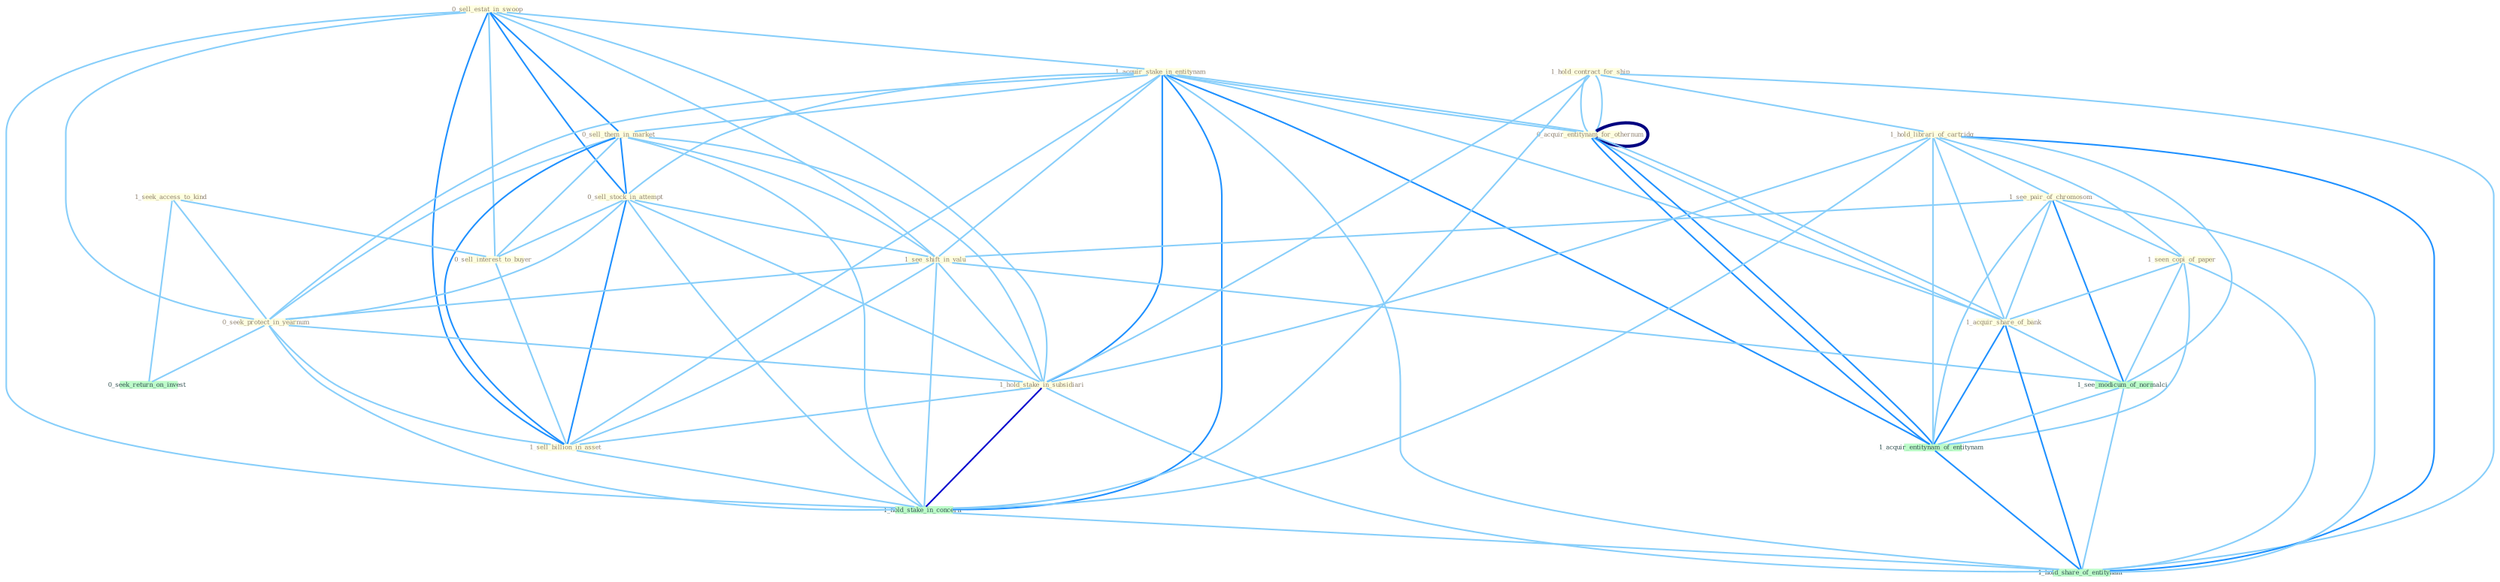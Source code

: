 Graph G{ 
    node
    [shape=polygon,style=filled,width=.5,height=.06,color="#BDFCC9",fixedsize=true,fontsize=4,
    fontcolor="#2f4f4f"];
    {node
    [color="#ffffe0", fontcolor="#8b7d6b"] "0_sell_estat_in_swoop " "1_acquir_stake_in_entitynam " "1_hold_contract_for_ship " "0_acquir_entitynam_for_othernum " "0_sell_them_in_market " "0_sell_stock_in_attempt " "1_hold_librari_of_cartridg " "1_see_pair_of_chromosom " "0_acquir_entitynam_for_othernum " "1_see_shift_in_valu " "1_seek_access_to_kind " "0_sell_interest_to_buyer " "0_seek_protect_in_yearnum " "1_hold_stake_in_subsidiari " "1_seen_copi_of_paper " "1_acquir_share_of_bank " "1_sell_billion_in_asset "}
{node [color="#fff0f5", fontcolor="#b22222"]}
edge [color="#B0E2FF"];

	"0_sell_estat_in_swoop " -- "1_acquir_stake_in_entitynam " [w="1", color="#87cefa" ];
	"0_sell_estat_in_swoop " -- "0_sell_them_in_market " [w="2", color="#1e90ff" , len=0.8];
	"0_sell_estat_in_swoop " -- "0_sell_stock_in_attempt " [w="2", color="#1e90ff" , len=0.8];
	"0_sell_estat_in_swoop " -- "1_see_shift_in_valu " [w="1", color="#87cefa" ];
	"0_sell_estat_in_swoop " -- "0_sell_interest_to_buyer " [w="1", color="#87cefa" ];
	"0_sell_estat_in_swoop " -- "0_seek_protect_in_yearnum " [w="1", color="#87cefa" ];
	"0_sell_estat_in_swoop " -- "1_hold_stake_in_subsidiari " [w="1", color="#87cefa" ];
	"0_sell_estat_in_swoop " -- "1_sell_billion_in_asset " [w="2", color="#1e90ff" , len=0.8];
	"0_sell_estat_in_swoop " -- "1_hold_stake_in_concern " [w="1", color="#87cefa" ];
	"1_acquir_stake_in_entitynam " -- "0_acquir_entitynam_for_othernum " [w="1", color="#87cefa" ];
	"1_acquir_stake_in_entitynam " -- "0_sell_them_in_market " [w="1", color="#87cefa" ];
	"1_acquir_stake_in_entitynam " -- "0_sell_stock_in_attempt " [w="1", color="#87cefa" ];
	"1_acquir_stake_in_entitynam " -- "0_acquir_entitynam_for_othernum " [w="1", color="#87cefa" ];
	"1_acquir_stake_in_entitynam " -- "1_see_shift_in_valu " [w="1", color="#87cefa" ];
	"1_acquir_stake_in_entitynam " -- "0_seek_protect_in_yearnum " [w="1", color="#87cefa" ];
	"1_acquir_stake_in_entitynam " -- "1_hold_stake_in_subsidiari " [w="2", color="#1e90ff" , len=0.8];
	"1_acquir_stake_in_entitynam " -- "1_acquir_share_of_bank " [w="1", color="#87cefa" ];
	"1_acquir_stake_in_entitynam " -- "1_sell_billion_in_asset " [w="1", color="#87cefa" ];
	"1_acquir_stake_in_entitynam " -- "1_hold_stake_in_concern " [w="2", color="#1e90ff" , len=0.8];
	"1_acquir_stake_in_entitynam " -- "1_acquir_entitynam_of_entitynam " [w="2", color="#1e90ff" , len=0.8];
	"1_acquir_stake_in_entitynam " -- "1_hold_share_of_entitynam " [w="1", color="#87cefa" ];
	"1_hold_contract_for_ship " -- "0_acquir_entitynam_for_othernum " [w="1", color="#87cefa" ];
	"1_hold_contract_for_ship " -- "1_hold_librari_of_cartridg " [w="1", color="#87cefa" ];
	"1_hold_contract_for_ship " -- "0_acquir_entitynam_for_othernum " [w="1", color="#87cefa" ];
	"1_hold_contract_for_ship " -- "1_hold_stake_in_subsidiari " [w="1", color="#87cefa" ];
	"1_hold_contract_for_ship " -- "1_hold_stake_in_concern " [w="1", color="#87cefa" ];
	"1_hold_contract_for_ship " -- "1_hold_share_of_entitynam " [w="1", color="#87cefa" ];
	"0_acquir_entitynam_for_othernum " -- "0_acquir_entitynam_for_othernum " [w="4", style=bold, color="#000080", len=0.4];
	"0_acquir_entitynam_for_othernum " -- "1_acquir_share_of_bank " [w="1", color="#87cefa" ];
	"0_acquir_entitynam_for_othernum " -- "1_acquir_entitynam_of_entitynam " [w="2", color="#1e90ff" , len=0.8];
	"0_sell_them_in_market " -- "0_sell_stock_in_attempt " [w="2", color="#1e90ff" , len=0.8];
	"0_sell_them_in_market " -- "1_see_shift_in_valu " [w="1", color="#87cefa" ];
	"0_sell_them_in_market " -- "0_sell_interest_to_buyer " [w="1", color="#87cefa" ];
	"0_sell_them_in_market " -- "0_seek_protect_in_yearnum " [w="1", color="#87cefa" ];
	"0_sell_them_in_market " -- "1_hold_stake_in_subsidiari " [w="1", color="#87cefa" ];
	"0_sell_them_in_market " -- "1_sell_billion_in_asset " [w="2", color="#1e90ff" , len=0.8];
	"0_sell_them_in_market " -- "1_hold_stake_in_concern " [w="1", color="#87cefa" ];
	"0_sell_stock_in_attempt " -- "1_see_shift_in_valu " [w="1", color="#87cefa" ];
	"0_sell_stock_in_attempt " -- "0_sell_interest_to_buyer " [w="1", color="#87cefa" ];
	"0_sell_stock_in_attempt " -- "0_seek_protect_in_yearnum " [w="1", color="#87cefa" ];
	"0_sell_stock_in_attempt " -- "1_hold_stake_in_subsidiari " [w="1", color="#87cefa" ];
	"0_sell_stock_in_attempt " -- "1_sell_billion_in_asset " [w="2", color="#1e90ff" , len=0.8];
	"0_sell_stock_in_attempt " -- "1_hold_stake_in_concern " [w="1", color="#87cefa" ];
	"1_hold_librari_of_cartridg " -- "1_see_pair_of_chromosom " [w="1", color="#87cefa" ];
	"1_hold_librari_of_cartridg " -- "1_hold_stake_in_subsidiari " [w="1", color="#87cefa" ];
	"1_hold_librari_of_cartridg " -- "1_seen_copi_of_paper " [w="1", color="#87cefa" ];
	"1_hold_librari_of_cartridg " -- "1_acquir_share_of_bank " [w="1", color="#87cefa" ];
	"1_hold_librari_of_cartridg " -- "1_hold_stake_in_concern " [w="1", color="#87cefa" ];
	"1_hold_librari_of_cartridg " -- "1_see_modicum_of_normalci " [w="1", color="#87cefa" ];
	"1_hold_librari_of_cartridg " -- "1_acquir_entitynam_of_entitynam " [w="1", color="#87cefa" ];
	"1_hold_librari_of_cartridg " -- "1_hold_share_of_entitynam " [w="2", color="#1e90ff" , len=0.8];
	"1_see_pair_of_chromosom " -- "1_see_shift_in_valu " [w="1", color="#87cefa" ];
	"1_see_pair_of_chromosom " -- "1_seen_copi_of_paper " [w="1", color="#87cefa" ];
	"1_see_pair_of_chromosom " -- "1_acquir_share_of_bank " [w="1", color="#87cefa" ];
	"1_see_pair_of_chromosom " -- "1_see_modicum_of_normalci " [w="2", color="#1e90ff" , len=0.8];
	"1_see_pair_of_chromosom " -- "1_acquir_entitynam_of_entitynam " [w="1", color="#87cefa" ];
	"1_see_pair_of_chromosom " -- "1_hold_share_of_entitynam " [w="1", color="#87cefa" ];
	"0_acquir_entitynam_for_othernum " -- "1_acquir_share_of_bank " [w="1", color="#87cefa" ];
	"0_acquir_entitynam_for_othernum " -- "1_acquir_entitynam_of_entitynam " [w="2", color="#1e90ff" , len=0.8];
	"1_see_shift_in_valu " -- "0_seek_protect_in_yearnum " [w="1", color="#87cefa" ];
	"1_see_shift_in_valu " -- "1_hold_stake_in_subsidiari " [w="1", color="#87cefa" ];
	"1_see_shift_in_valu " -- "1_sell_billion_in_asset " [w="1", color="#87cefa" ];
	"1_see_shift_in_valu " -- "1_hold_stake_in_concern " [w="1", color="#87cefa" ];
	"1_see_shift_in_valu " -- "1_see_modicum_of_normalci " [w="1", color="#87cefa" ];
	"1_seek_access_to_kind " -- "0_sell_interest_to_buyer " [w="1", color="#87cefa" ];
	"1_seek_access_to_kind " -- "0_seek_protect_in_yearnum " [w="1", color="#87cefa" ];
	"1_seek_access_to_kind " -- "0_seek_return_on_invest " [w="1", color="#87cefa" ];
	"0_sell_interest_to_buyer " -- "1_sell_billion_in_asset " [w="1", color="#87cefa" ];
	"0_seek_protect_in_yearnum " -- "1_hold_stake_in_subsidiari " [w="1", color="#87cefa" ];
	"0_seek_protect_in_yearnum " -- "1_sell_billion_in_asset " [w="1", color="#87cefa" ];
	"0_seek_protect_in_yearnum " -- "1_hold_stake_in_concern " [w="1", color="#87cefa" ];
	"0_seek_protect_in_yearnum " -- "0_seek_return_on_invest " [w="1", color="#87cefa" ];
	"1_hold_stake_in_subsidiari " -- "1_sell_billion_in_asset " [w="1", color="#87cefa" ];
	"1_hold_stake_in_subsidiari " -- "1_hold_stake_in_concern " [w="3", color="#0000cd" , len=0.6];
	"1_hold_stake_in_subsidiari " -- "1_hold_share_of_entitynam " [w="1", color="#87cefa" ];
	"1_seen_copi_of_paper " -- "1_acquir_share_of_bank " [w="1", color="#87cefa" ];
	"1_seen_copi_of_paper " -- "1_see_modicum_of_normalci " [w="1", color="#87cefa" ];
	"1_seen_copi_of_paper " -- "1_acquir_entitynam_of_entitynam " [w="1", color="#87cefa" ];
	"1_seen_copi_of_paper " -- "1_hold_share_of_entitynam " [w="1", color="#87cefa" ];
	"1_acquir_share_of_bank " -- "1_see_modicum_of_normalci " [w="1", color="#87cefa" ];
	"1_acquir_share_of_bank " -- "1_acquir_entitynam_of_entitynam " [w="2", color="#1e90ff" , len=0.8];
	"1_acquir_share_of_bank " -- "1_hold_share_of_entitynam " [w="2", color="#1e90ff" , len=0.8];
	"1_sell_billion_in_asset " -- "1_hold_stake_in_concern " [w="1", color="#87cefa" ];
	"1_hold_stake_in_concern " -- "1_hold_share_of_entitynam " [w="1", color="#87cefa" ];
	"1_see_modicum_of_normalci " -- "1_acquir_entitynam_of_entitynam " [w="1", color="#87cefa" ];
	"1_see_modicum_of_normalci " -- "1_hold_share_of_entitynam " [w="1", color="#87cefa" ];
	"1_acquir_entitynam_of_entitynam " -- "1_hold_share_of_entitynam " [w="2", color="#1e90ff" , len=0.8];
}